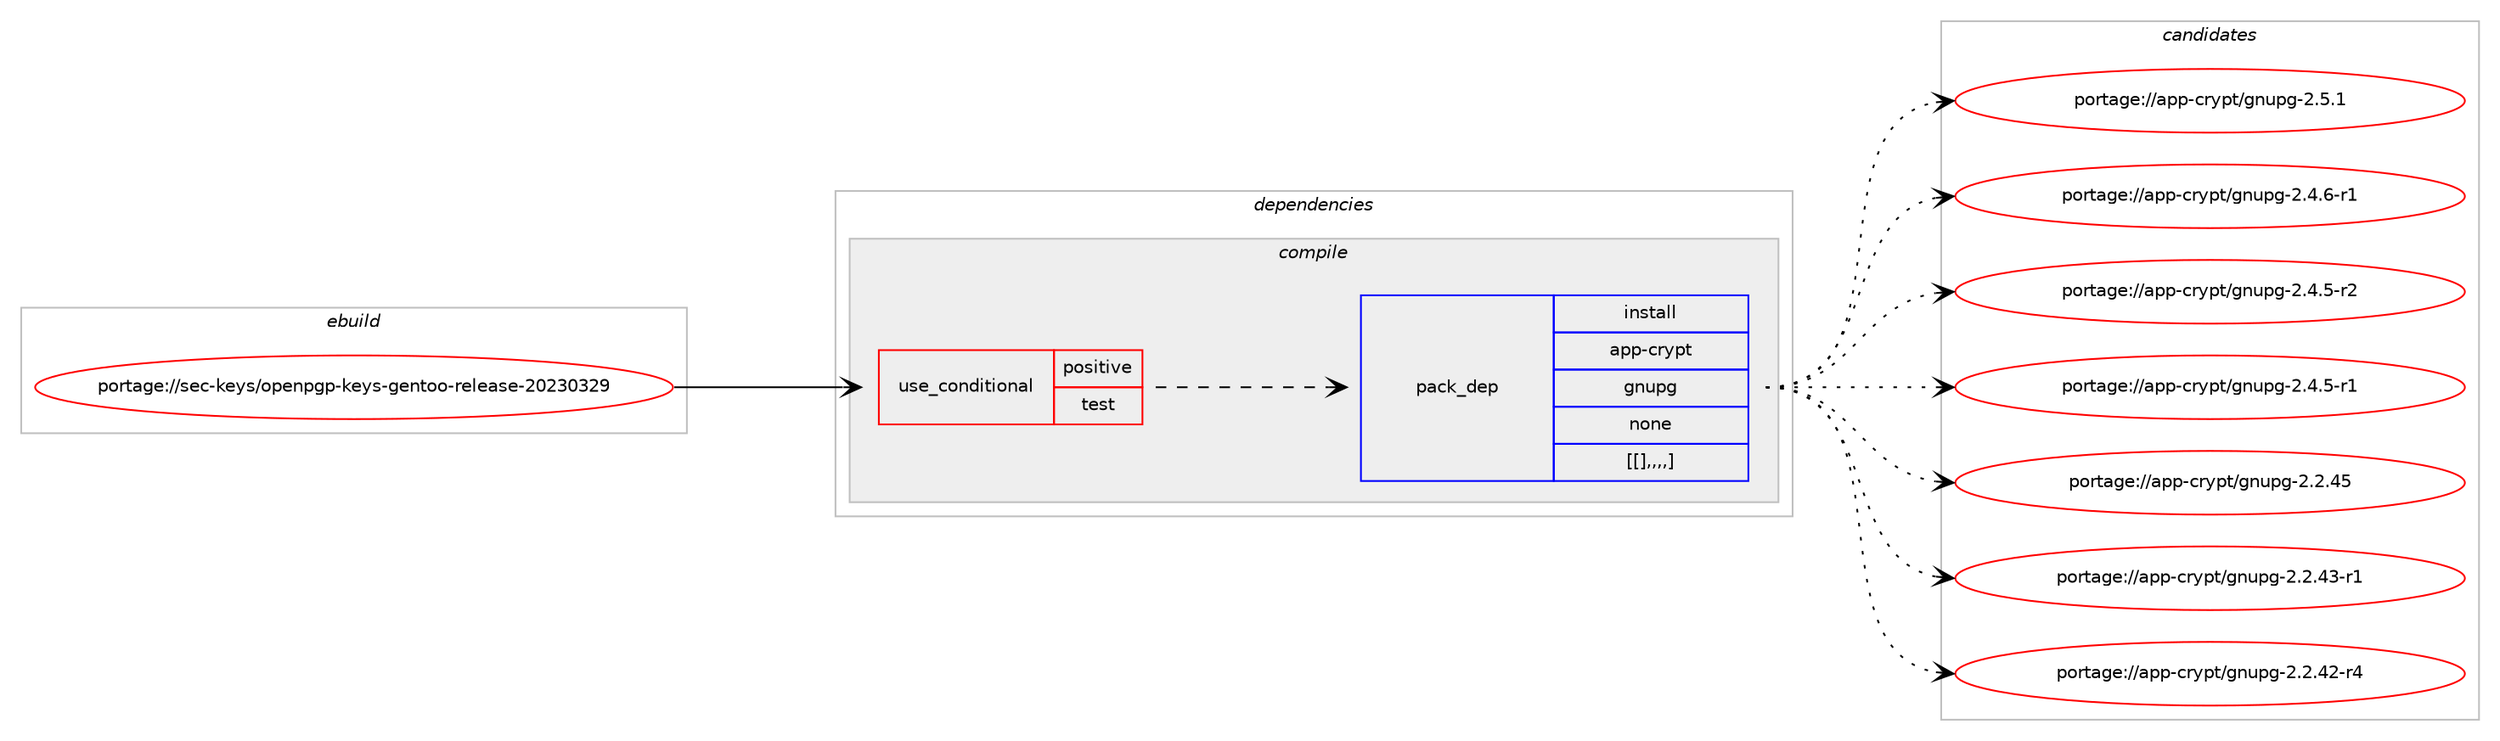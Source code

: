 digraph prolog {

# *************
# Graph options
# *************

newrank=true;
concentrate=true;
compound=true;
graph [rankdir=LR,fontname=Helvetica,fontsize=10,ranksep=1.5];#, ranksep=2.5, nodesep=0.2];
edge  [arrowhead=vee];
node  [fontname=Helvetica,fontsize=10];

# **********
# The ebuild
# **********

subgraph cluster_leftcol {
color=gray;
label=<<i>ebuild</i>>;
id [label="portage://sec-keys/openpgp-keys-gentoo-release-20230329", color=red, width=4, href="../sec-keys/openpgp-keys-gentoo-release-20230329.svg"];
}

# ****************
# The dependencies
# ****************

subgraph cluster_midcol {
color=gray;
label=<<i>dependencies</i>>;
subgraph cluster_compile {
fillcolor="#eeeeee";
style=filled;
label=<<i>compile</i>>;
subgraph cond222 {
dependency1011 [label=<<TABLE BORDER="0" CELLBORDER="1" CELLSPACING="0" CELLPADDING="4"><TR><TD ROWSPAN="3" CELLPADDING="10">use_conditional</TD></TR><TR><TD>positive</TD></TR><TR><TD>test</TD></TR></TABLE>>, shape=none, color=red];
subgraph pack784 {
dependency1012 [label=<<TABLE BORDER="0" CELLBORDER="1" CELLSPACING="0" CELLPADDING="4" WIDTH="220"><TR><TD ROWSPAN="6" CELLPADDING="30">pack_dep</TD></TR><TR><TD WIDTH="110">install</TD></TR><TR><TD>app-crypt</TD></TR><TR><TD>gnupg</TD></TR><TR><TD>none</TD></TR><TR><TD>[[],,,,]</TD></TR></TABLE>>, shape=none, color=blue];
}
dependency1011:e -> dependency1012:w [weight=20,style="dashed",arrowhead="vee"];
}
id:e -> dependency1011:w [weight=20,style="solid",arrowhead="vee"];
}
subgraph cluster_compileandrun {
fillcolor="#eeeeee";
style=filled;
label=<<i>compile and run</i>>;
}
subgraph cluster_run {
fillcolor="#eeeeee";
style=filled;
label=<<i>run</i>>;
}
}

# **************
# The candidates
# **************

subgraph cluster_choices {
rank=same;
color=gray;
label=<<i>candidates</i>>;

subgraph choice784 {
color=black;
nodesep=1;
choice97112112459911412111211647103110117112103455046534649 [label="portage://app-crypt/gnupg-2.5.1", color=red, width=4,href="../app-crypt/gnupg-2.5.1.svg"];
choice971121124599114121112116471031101171121034550465246544511449 [label="portage://app-crypt/gnupg-2.4.6-r1", color=red, width=4,href="../app-crypt/gnupg-2.4.6-r1.svg"];
choice971121124599114121112116471031101171121034550465246534511450 [label="portage://app-crypt/gnupg-2.4.5-r2", color=red, width=4,href="../app-crypt/gnupg-2.4.5-r2.svg"];
choice971121124599114121112116471031101171121034550465246534511449 [label="portage://app-crypt/gnupg-2.4.5-r1", color=red, width=4,href="../app-crypt/gnupg-2.4.5-r1.svg"];
choice9711211245991141211121164710311011711210345504650465253 [label="portage://app-crypt/gnupg-2.2.45", color=red, width=4,href="../app-crypt/gnupg-2.2.45.svg"];
choice97112112459911412111211647103110117112103455046504652514511449 [label="portage://app-crypt/gnupg-2.2.43-r1", color=red, width=4,href="../app-crypt/gnupg-2.2.43-r1.svg"];
choice97112112459911412111211647103110117112103455046504652504511452 [label="portage://app-crypt/gnupg-2.2.42-r4", color=red, width=4,href="../app-crypt/gnupg-2.2.42-r4.svg"];
dependency1012:e -> choice97112112459911412111211647103110117112103455046534649:w [style=dotted,weight="100"];
dependency1012:e -> choice971121124599114121112116471031101171121034550465246544511449:w [style=dotted,weight="100"];
dependency1012:e -> choice971121124599114121112116471031101171121034550465246534511450:w [style=dotted,weight="100"];
dependency1012:e -> choice971121124599114121112116471031101171121034550465246534511449:w [style=dotted,weight="100"];
dependency1012:e -> choice9711211245991141211121164710311011711210345504650465253:w [style=dotted,weight="100"];
dependency1012:e -> choice97112112459911412111211647103110117112103455046504652514511449:w [style=dotted,weight="100"];
dependency1012:e -> choice97112112459911412111211647103110117112103455046504652504511452:w [style=dotted,weight="100"];
}
}

}
